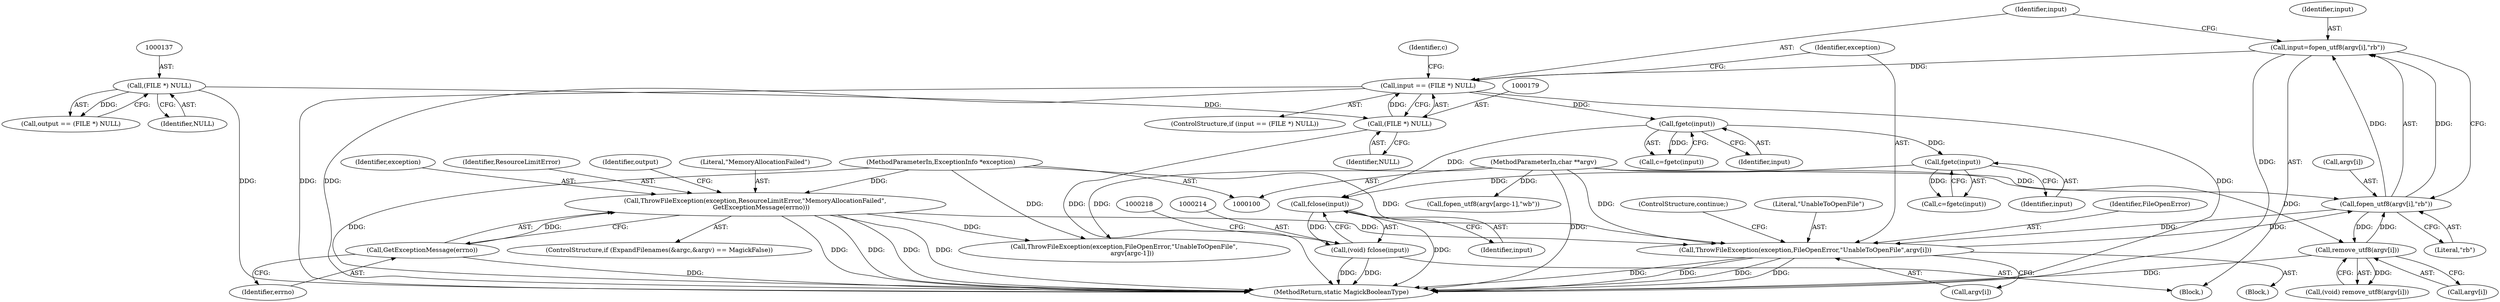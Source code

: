 digraph "0_ImageMagick_933e96f01a8c889c7bf5ffd30020e86a02a046e7@API" {
"1000215" [label="(Call,fclose(input))"];
"1000193" [label="(Call,fgetc(input))"];
"1000176" [label="(Call,input == (FILE *) NULL)"];
"1000168" [label="(Call,input=fopen_utf8(argv[i],\"rb\"))"];
"1000170" [label="(Call,fopen_utf8(argv[i],\"rb\"))"];
"1000182" [label="(Call,ThrowFileException(exception,FileOpenError,\"UnableToOpenFile\",argv[i]))"];
"1000118" [label="(Call,ThrowFileException(exception,ResourceLimitError,\"MemoryAllocationFailed\",\n      GetExceptionMessage(errno)))"];
"1000103" [label="(MethodParameterIn,ExceptionInfo *exception)"];
"1000122" [label="(Call,GetExceptionMessage(errno))"];
"1000102" [label="(MethodParameterIn,char **argv)"];
"1000219" [label="(Call,remove_utf8(argv[i]))"];
"1000178" [label="(Call,(FILE *) NULL)"];
"1000136" [label="(Call,(FILE *) NULL)"];
"1000200" [label="(Call,fgetc(input))"];
"1000213" [label="(Call,(void) fclose(input))"];
"1000121" [label="(Literal,\"MemoryAllocationFailed\")"];
"1000193" [label="(Call,fgetc(input))"];
"1000138" [label="(Identifier,NULL)"];
"1000110" [label="(ControlStructure,if (ExpandFilenames(&argc,&argv) == MagickFalse))"];
"1000126" [label="(Call,fopen_utf8(argv[argc-1],\"wb\"))"];
"1000185" [label="(Literal,\"UnableToOpenFile\")"];
"1000216" [label="(Identifier,input)"];
"1000183" [label="(Identifier,exception)"];
"1000178" [label="(Call,(FILE *) NULL)"];
"1000201" [label="(Identifier,input)"];
"1000177" [label="(Identifier,input)"];
"1000103" [label="(MethodParameterIn,ExceptionInfo *exception)"];
"1000168" [label="(Call,input=fopen_utf8(argv[i],\"rb\"))"];
"1000140" [label="(Call,ThrowFileException(exception,FileOpenError,\"UnableToOpenFile\",\n        argv[argc-1]))"];
"1000180" [label="(Identifier,NULL)"];
"1000171" [label="(Call,argv[i])"];
"1000169" [label="(Identifier,input)"];
"1000194" [label="(Identifier,input)"];
"1000175" [label="(ControlStructure,if (input == (FILE *) NULL))"];
"1000219" [label="(Call,remove_utf8(argv[i]))"];
"1000215" [label="(Call,fclose(input))"];
"1000176" [label="(Call,input == (FILE *) NULL)"];
"1000122" [label="(Call,GetExceptionMessage(errno))"];
"1000220" [label="(Call,argv[i])"];
"1000118" [label="(Call,ThrowFileException(exception,ResourceLimitError,\"MemoryAllocationFailed\",\n      GetExceptionMessage(errno)))"];
"1000198" [label="(Call,c=fgetc(input))"];
"1000200" [label="(Call,fgetc(input))"];
"1000102" [label="(MethodParameterIn,char **argv)"];
"1000174" [label="(Literal,\"rb\")"];
"1000136" [label="(Call,(FILE *) NULL)"];
"1000181" [label="(Block,)"];
"1000119" [label="(Identifier,exception)"];
"1000184" [label="(Identifier,FileOpenError)"];
"1000120" [label="(Identifier,ResourceLimitError)"];
"1000229" [label="(MethodReturn,static MagickBooleanType)"];
"1000213" [label="(Call,(void) fclose(input))"];
"1000217" [label="(Call,(void) remove_utf8(argv[i]))"];
"1000182" [label="(Call,ThrowFileException(exception,FileOpenError,\"UnableToOpenFile\",argv[i]))"];
"1000123" [label="(Identifier,errno)"];
"1000189" [label="(ControlStructure,continue;)"];
"1000191" [label="(Call,c=fgetc(input))"];
"1000125" [label="(Identifier,output)"];
"1000170" [label="(Call,fopen_utf8(argv[i],\"rb\"))"];
"1000186" [label="(Call,argv[i])"];
"1000167" [label="(Block,)"];
"1000192" [label="(Identifier,c)"];
"1000134" [label="(Call,output == (FILE *) NULL)"];
"1000215" -> "1000213"  [label="AST: "];
"1000215" -> "1000216"  [label="CFG: "];
"1000216" -> "1000215"  [label="AST: "];
"1000213" -> "1000215"  [label="CFG: "];
"1000215" -> "1000229"  [label="DDG: "];
"1000215" -> "1000213"  [label="DDG: "];
"1000193" -> "1000215"  [label="DDG: "];
"1000200" -> "1000215"  [label="DDG: "];
"1000193" -> "1000191"  [label="AST: "];
"1000193" -> "1000194"  [label="CFG: "];
"1000194" -> "1000193"  [label="AST: "];
"1000191" -> "1000193"  [label="CFG: "];
"1000193" -> "1000191"  [label="DDG: "];
"1000176" -> "1000193"  [label="DDG: "];
"1000193" -> "1000200"  [label="DDG: "];
"1000176" -> "1000175"  [label="AST: "];
"1000176" -> "1000178"  [label="CFG: "];
"1000177" -> "1000176"  [label="AST: "];
"1000178" -> "1000176"  [label="AST: "];
"1000183" -> "1000176"  [label="CFG: "];
"1000192" -> "1000176"  [label="CFG: "];
"1000176" -> "1000229"  [label="DDG: "];
"1000176" -> "1000229"  [label="DDG: "];
"1000176" -> "1000229"  [label="DDG: "];
"1000168" -> "1000176"  [label="DDG: "];
"1000178" -> "1000176"  [label="DDG: "];
"1000168" -> "1000167"  [label="AST: "];
"1000168" -> "1000170"  [label="CFG: "];
"1000169" -> "1000168"  [label="AST: "];
"1000170" -> "1000168"  [label="AST: "];
"1000177" -> "1000168"  [label="CFG: "];
"1000168" -> "1000229"  [label="DDG: "];
"1000170" -> "1000168"  [label="DDG: "];
"1000170" -> "1000168"  [label="DDG: "];
"1000170" -> "1000174"  [label="CFG: "];
"1000171" -> "1000170"  [label="AST: "];
"1000174" -> "1000170"  [label="AST: "];
"1000182" -> "1000170"  [label="DDG: "];
"1000219" -> "1000170"  [label="DDG: "];
"1000102" -> "1000170"  [label="DDG: "];
"1000170" -> "1000182"  [label="DDG: "];
"1000170" -> "1000219"  [label="DDG: "];
"1000182" -> "1000181"  [label="AST: "];
"1000182" -> "1000186"  [label="CFG: "];
"1000183" -> "1000182"  [label="AST: "];
"1000184" -> "1000182"  [label="AST: "];
"1000185" -> "1000182"  [label="AST: "];
"1000186" -> "1000182"  [label="AST: "];
"1000189" -> "1000182"  [label="CFG: "];
"1000182" -> "1000229"  [label="DDG: "];
"1000182" -> "1000229"  [label="DDG: "];
"1000182" -> "1000229"  [label="DDG: "];
"1000182" -> "1000229"  [label="DDG: "];
"1000118" -> "1000182"  [label="DDG: "];
"1000103" -> "1000182"  [label="DDG: "];
"1000102" -> "1000182"  [label="DDG: "];
"1000118" -> "1000110"  [label="AST: "];
"1000118" -> "1000122"  [label="CFG: "];
"1000119" -> "1000118"  [label="AST: "];
"1000120" -> "1000118"  [label="AST: "];
"1000121" -> "1000118"  [label="AST: "];
"1000122" -> "1000118"  [label="AST: "];
"1000125" -> "1000118"  [label="CFG: "];
"1000118" -> "1000229"  [label="DDG: "];
"1000118" -> "1000229"  [label="DDG: "];
"1000118" -> "1000229"  [label="DDG: "];
"1000118" -> "1000229"  [label="DDG: "];
"1000103" -> "1000118"  [label="DDG: "];
"1000122" -> "1000118"  [label="DDG: "];
"1000118" -> "1000140"  [label="DDG: "];
"1000103" -> "1000100"  [label="AST: "];
"1000103" -> "1000229"  [label="DDG: "];
"1000103" -> "1000140"  [label="DDG: "];
"1000122" -> "1000123"  [label="CFG: "];
"1000123" -> "1000122"  [label="AST: "];
"1000122" -> "1000229"  [label="DDG: "];
"1000102" -> "1000100"  [label="AST: "];
"1000102" -> "1000229"  [label="DDG: "];
"1000102" -> "1000126"  [label="DDG: "];
"1000102" -> "1000140"  [label="DDG: "];
"1000102" -> "1000219"  [label="DDG: "];
"1000219" -> "1000217"  [label="AST: "];
"1000219" -> "1000220"  [label="CFG: "];
"1000220" -> "1000219"  [label="AST: "];
"1000217" -> "1000219"  [label="CFG: "];
"1000219" -> "1000229"  [label="DDG: "];
"1000219" -> "1000217"  [label="DDG: "];
"1000178" -> "1000180"  [label="CFG: "];
"1000179" -> "1000178"  [label="AST: "];
"1000180" -> "1000178"  [label="AST: "];
"1000178" -> "1000229"  [label="DDG: "];
"1000136" -> "1000178"  [label="DDG: "];
"1000136" -> "1000134"  [label="AST: "];
"1000136" -> "1000138"  [label="CFG: "];
"1000137" -> "1000136"  [label="AST: "];
"1000138" -> "1000136"  [label="AST: "];
"1000134" -> "1000136"  [label="CFG: "];
"1000136" -> "1000229"  [label="DDG: "];
"1000136" -> "1000134"  [label="DDG: "];
"1000200" -> "1000198"  [label="AST: "];
"1000200" -> "1000201"  [label="CFG: "];
"1000201" -> "1000200"  [label="AST: "];
"1000198" -> "1000200"  [label="CFG: "];
"1000200" -> "1000198"  [label="DDG: "];
"1000213" -> "1000167"  [label="AST: "];
"1000214" -> "1000213"  [label="AST: "];
"1000218" -> "1000213"  [label="CFG: "];
"1000213" -> "1000229"  [label="DDG: "];
"1000213" -> "1000229"  [label="DDG: "];
}
